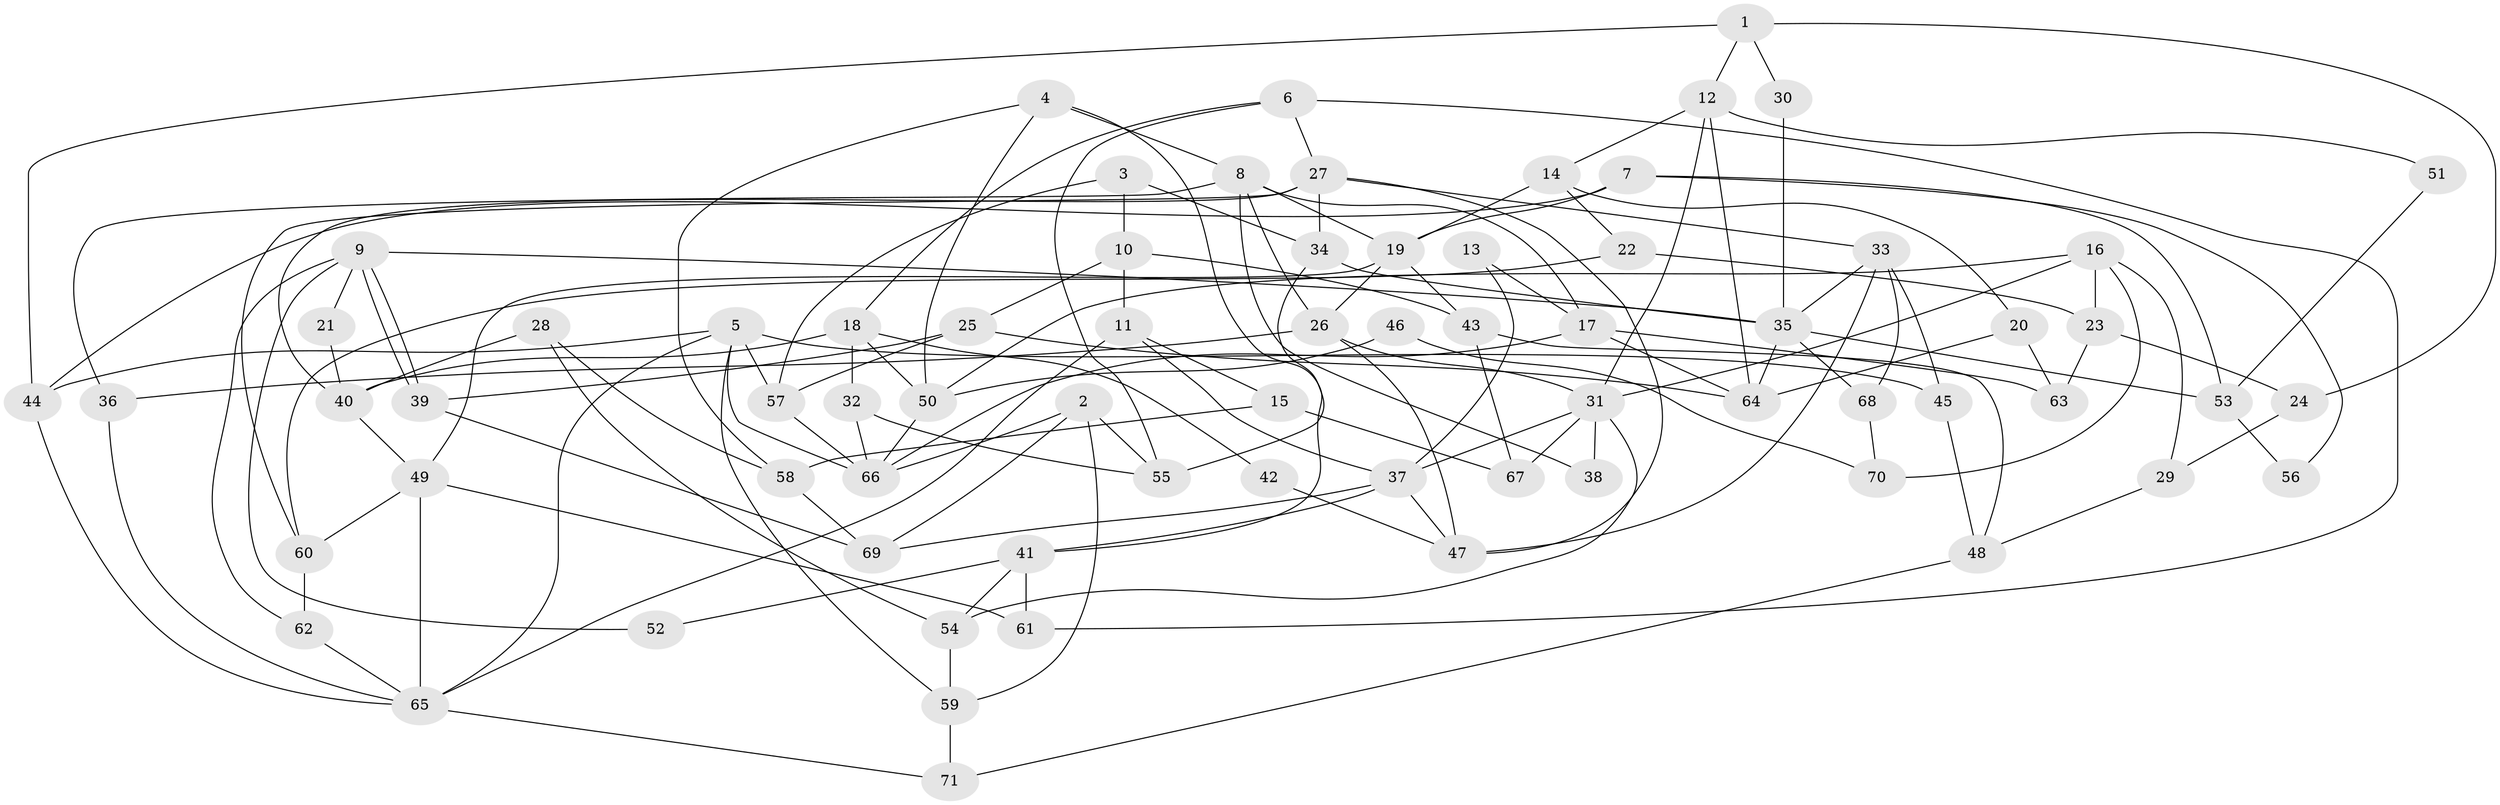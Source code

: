 // coarse degree distribution, {4: 0.2571428571428571, 3: 0.11428571428571428, 6: 0.08571428571428572, 8: 0.17142857142857143, 10: 0.02857142857142857, 5: 0.14285714285714285, 17: 0.02857142857142857, 2: 0.14285714285714285, 14: 0.02857142857142857}
// Generated by graph-tools (version 1.1) at 2025/18/03/04/25 18:18:30]
// undirected, 71 vertices, 142 edges
graph export_dot {
graph [start="1"]
  node [color=gray90,style=filled];
  1;
  2;
  3;
  4;
  5;
  6;
  7;
  8;
  9;
  10;
  11;
  12;
  13;
  14;
  15;
  16;
  17;
  18;
  19;
  20;
  21;
  22;
  23;
  24;
  25;
  26;
  27;
  28;
  29;
  30;
  31;
  32;
  33;
  34;
  35;
  36;
  37;
  38;
  39;
  40;
  41;
  42;
  43;
  44;
  45;
  46;
  47;
  48;
  49;
  50;
  51;
  52;
  53;
  54;
  55;
  56;
  57;
  58;
  59;
  60;
  61;
  62;
  63;
  64;
  65;
  66;
  67;
  68;
  69;
  70;
  71;
  1 -- 44;
  1 -- 12;
  1 -- 24;
  1 -- 30;
  2 -- 69;
  2 -- 55;
  2 -- 59;
  2 -- 66;
  3 -- 34;
  3 -- 57;
  3 -- 10;
  4 -- 41;
  4 -- 8;
  4 -- 50;
  4 -- 58;
  5 -- 66;
  5 -- 57;
  5 -- 44;
  5 -- 45;
  5 -- 59;
  5 -- 65;
  6 -- 27;
  6 -- 18;
  6 -- 55;
  6 -- 61;
  7 -- 44;
  7 -- 19;
  7 -- 53;
  7 -- 56;
  8 -- 36;
  8 -- 26;
  8 -- 17;
  8 -- 19;
  8 -- 38;
  9 -- 39;
  9 -- 39;
  9 -- 62;
  9 -- 21;
  9 -- 35;
  9 -- 52;
  10 -- 11;
  10 -- 25;
  10 -- 43;
  11 -- 15;
  11 -- 37;
  11 -- 65;
  12 -- 31;
  12 -- 14;
  12 -- 51;
  12 -- 64;
  13 -- 17;
  13 -- 37;
  14 -- 20;
  14 -- 19;
  14 -- 22;
  15 -- 58;
  15 -- 67;
  16 -- 29;
  16 -- 50;
  16 -- 23;
  16 -- 31;
  16 -- 70;
  17 -- 64;
  17 -- 63;
  17 -- 66;
  18 -- 50;
  18 -- 40;
  18 -- 32;
  18 -- 42;
  19 -- 43;
  19 -- 26;
  19 -- 49;
  20 -- 64;
  20 -- 63;
  21 -- 40;
  22 -- 60;
  22 -- 23;
  23 -- 24;
  23 -- 63;
  24 -- 29;
  25 -- 39;
  25 -- 57;
  25 -- 64;
  26 -- 47;
  26 -- 31;
  26 -- 36;
  27 -- 33;
  27 -- 34;
  27 -- 40;
  27 -- 47;
  27 -- 60;
  28 -- 54;
  28 -- 40;
  28 -- 58;
  29 -- 48;
  30 -- 35;
  31 -- 37;
  31 -- 38;
  31 -- 54;
  31 -- 67;
  32 -- 66;
  32 -- 55;
  33 -- 35;
  33 -- 47;
  33 -- 45;
  33 -- 68;
  34 -- 35;
  34 -- 55;
  35 -- 64;
  35 -- 53;
  35 -- 68;
  36 -- 65;
  37 -- 41;
  37 -- 47;
  37 -- 69;
  39 -- 69;
  40 -- 49;
  41 -- 61;
  41 -- 54;
  41 -- 52;
  42 -- 47;
  43 -- 48;
  43 -- 67;
  44 -- 65;
  45 -- 48;
  46 -- 50;
  46 -- 70;
  48 -- 71;
  49 -- 65;
  49 -- 60;
  49 -- 61;
  50 -- 66;
  51 -- 53;
  53 -- 56;
  54 -- 59;
  57 -- 66;
  58 -- 69;
  59 -- 71;
  60 -- 62;
  62 -- 65;
  65 -- 71;
  68 -- 70;
}
